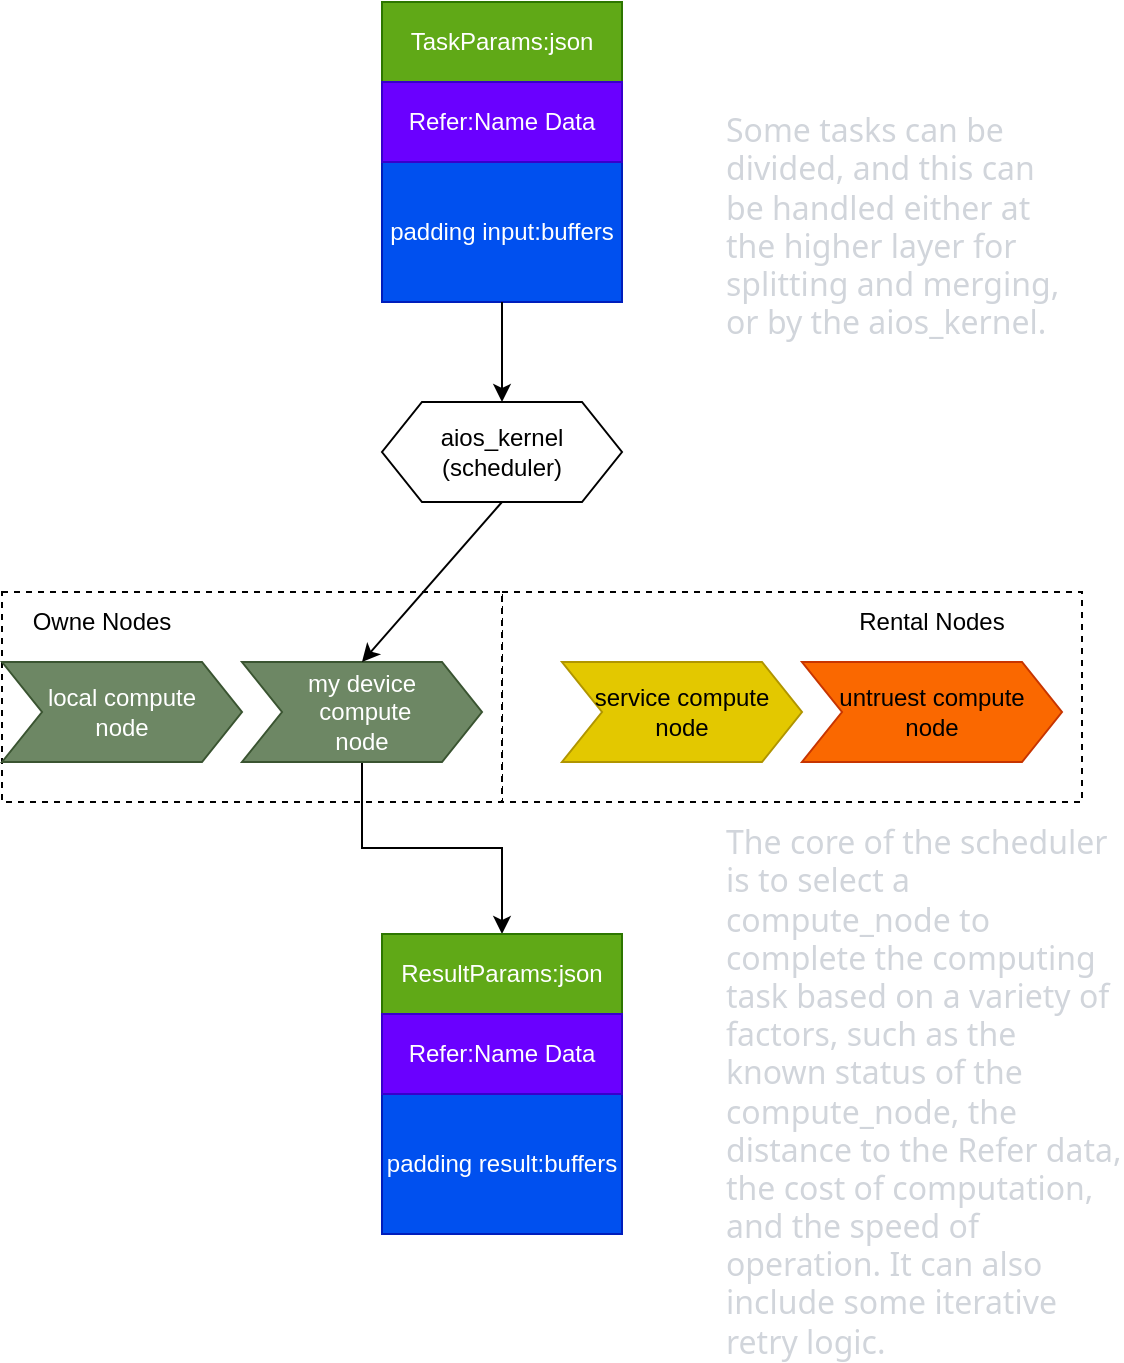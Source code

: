 <mxfile>
    <diagram id="C5RBs43oDa-KdzZeNtuy" name="Page-1">
        <mxGraphModel dx="711" dy="944" grid="1" gridSize="10" guides="1" tooltips="1" connect="1" arrows="1" fold="1" page="1" pageScale="1" pageWidth="827" pageHeight="1169" math="0" shadow="0">
            <root>
                <mxCell id="WIyWlLk6GJQsqaUBKTNV-0"/>
                <mxCell id="WIyWlLk6GJQsqaUBKTNV-1" parent="WIyWlLk6GJQsqaUBKTNV-0"/>
                <mxCell id="ia-fclrWNqMUroYMcw65-37" value="" style="rounded=0;whiteSpace=wrap;html=1;dashed=1;" parent="WIyWlLk6GJQsqaUBKTNV-1" vertex="1">
                    <mxGeometry x="340" y="345" width="290" height="105" as="geometry"/>
                </mxCell>
                <mxCell id="ia-fclrWNqMUroYMcw65-36" value="" style="rounded=0;whiteSpace=wrap;html=1;dashed=1;" parent="WIyWlLk6GJQsqaUBKTNV-1" vertex="1">
                    <mxGeometry x="90" y="345" width="250" height="105" as="geometry"/>
                </mxCell>
                <mxCell id="ia-fclrWNqMUroYMcw65-1" value="local compute &lt;br&gt;node" style="shape=step;perimeter=stepPerimeter;whiteSpace=wrap;html=1;fixedSize=1;fillColor=#6d8764;fontColor=#ffffff;strokeColor=#3A5431;" parent="WIyWlLk6GJQsqaUBKTNV-1" vertex="1">
                    <mxGeometry x="90" y="380" width="120" height="50" as="geometry"/>
                </mxCell>
                <mxCell id="ia-fclrWNqMUroYMcw65-31" style="edgeStyle=orthogonalEdgeStyle;rounded=0;orthogonalLoop=1;jettySize=auto;html=1;exitX=0.5;exitY=1;exitDx=0;exitDy=0;entryX=0.5;entryY=0;entryDx=0;entryDy=0;" parent="WIyWlLk6GJQsqaUBKTNV-1" source="ia-fclrWNqMUroYMcw65-2" target="ia-fclrWNqMUroYMcw65-28" edge="1">
                    <mxGeometry relative="1" as="geometry"/>
                </mxCell>
                <mxCell id="ia-fclrWNqMUroYMcw65-2" value="my device&lt;br&gt;&amp;nbsp;compute &lt;br&gt;node" style="shape=step;perimeter=stepPerimeter;whiteSpace=wrap;html=1;fixedSize=1;fillColor=#6d8764;fontColor=#ffffff;strokeColor=#3A5431;" parent="WIyWlLk6GJQsqaUBKTNV-1" vertex="1">
                    <mxGeometry x="210" y="380" width="120" height="50" as="geometry"/>
                </mxCell>
                <mxCell id="ia-fclrWNqMUroYMcw65-3" value="service compute&lt;br&gt;node" style="shape=step;perimeter=stepPerimeter;whiteSpace=wrap;html=1;fixedSize=1;fillColor=#e3c800;fontColor=#000000;strokeColor=#B09500;" parent="WIyWlLk6GJQsqaUBKTNV-1" vertex="1">
                    <mxGeometry x="370" y="380" width="120" height="50" as="geometry"/>
                </mxCell>
                <mxCell id="ia-fclrWNqMUroYMcw65-4" value="untruest compute&lt;br&gt;node" style="shape=step;perimeter=stepPerimeter;whiteSpace=wrap;html=1;fixedSize=1;fillColor=#fa6800;fontColor=#000000;strokeColor=#C73500;" parent="WIyWlLk6GJQsqaUBKTNV-1" vertex="1">
                    <mxGeometry x="490" y="380" width="130" height="50" as="geometry"/>
                </mxCell>
                <mxCell id="ia-fclrWNqMUroYMcw65-18" value="TaskParams:json" style="rounded=0;whiteSpace=wrap;html=1;fillColor=#60a917;fontColor=#ffffff;strokeColor=#2D7600;" parent="WIyWlLk6GJQsqaUBKTNV-1" vertex="1">
                    <mxGeometry x="280" y="50" width="120" height="40" as="geometry"/>
                </mxCell>
                <mxCell id="ia-fclrWNqMUroYMcw65-19" value="padding input:buffers" style="rounded=0;whiteSpace=wrap;html=1;fillColor=#0050ef;fontColor=#ffffff;strokeColor=#001DBC;" parent="WIyWlLk6GJQsqaUBKTNV-1" vertex="1">
                    <mxGeometry x="280" y="130" width="120" height="70" as="geometry"/>
                </mxCell>
                <mxCell id="ia-fclrWNqMUroYMcw65-22" value="Refer:Name Data" style="rounded=0;whiteSpace=wrap;html=1;fillColor=#6a00ff;fontColor=#ffffff;strokeColor=#3700CC;" parent="WIyWlLk6GJQsqaUBKTNV-1" vertex="1">
                    <mxGeometry x="280" y="90" width="120" height="40" as="geometry"/>
                </mxCell>
                <mxCell id="ia-fclrWNqMUroYMcw65-23" value="aios_kernel&lt;br&gt;(scheduler)" style="shape=hexagon;perimeter=hexagonPerimeter2;whiteSpace=wrap;html=1;fixedSize=1;" parent="WIyWlLk6GJQsqaUBKTNV-1" vertex="1">
                    <mxGeometry x="280" y="250" width="120" height="50" as="geometry"/>
                </mxCell>
                <mxCell id="ia-fclrWNqMUroYMcw65-24" value="" style="endArrow=classic;html=1;rounded=0;exitX=0.5;exitY=1;exitDx=0;exitDy=0;entryX=0.5;entryY=0;entryDx=0;entryDy=0;" parent="WIyWlLk6GJQsqaUBKTNV-1" source="ia-fclrWNqMUroYMcw65-19" target="ia-fclrWNqMUroYMcw65-23" edge="1">
                    <mxGeometry width="50" height="50" relative="1" as="geometry">
                        <mxPoint x="430" y="240" as="sourcePoint"/>
                        <mxPoint x="480" y="190" as="targetPoint"/>
                    </mxGeometry>
                </mxCell>
                <mxCell id="ia-fclrWNqMUroYMcw65-25" value="" style="endArrow=classic;html=1;rounded=0;exitX=0.5;exitY=1;exitDx=0;exitDy=0;entryX=0.5;entryY=0;entryDx=0;entryDy=0;" parent="WIyWlLk6GJQsqaUBKTNV-1" source="ia-fclrWNqMUroYMcw65-23" target="ia-fclrWNqMUroYMcw65-2" edge="1">
                    <mxGeometry width="50" height="50" relative="1" as="geometry">
                        <mxPoint x="420" y="350" as="sourcePoint"/>
                        <mxPoint x="470" y="300" as="targetPoint"/>
                    </mxGeometry>
                </mxCell>
                <mxCell id="ia-fclrWNqMUroYMcw65-26" value="Owne Nodes" style="text;html=1;strokeColor=none;fillColor=none;align=center;verticalAlign=middle;whiteSpace=wrap;rounded=0;" parent="WIyWlLk6GJQsqaUBKTNV-1" vertex="1">
                    <mxGeometry x="90" y="345" width="100" height="30" as="geometry"/>
                </mxCell>
                <mxCell id="ia-fclrWNqMUroYMcw65-27" value="Rental Nodes" style="text;html=1;strokeColor=none;fillColor=none;align=center;verticalAlign=middle;whiteSpace=wrap;rounded=0;" parent="WIyWlLk6GJQsqaUBKTNV-1" vertex="1">
                    <mxGeometry x="505" y="345" width="100" height="30" as="geometry"/>
                </mxCell>
                <mxCell id="ia-fclrWNqMUroYMcw65-28" value="ResultParams:json" style="rounded=0;whiteSpace=wrap;html=1;fillColor=#60a917;fontColor=#ffffff;strokeColor=#2D7600;" parent="WIyWlLk6GJQsqaUBKTNV-1" vertex="1">
                    <mxGeometry x="280" y="516" width="120" height="40" as="geometry"/>
                </mxCell>
                <mxCell id="ia-fclrWNqMUroYMcw65-29" value="padding result:buffers" style="rounded=0;whiteSpace=wrap;html=1;fillColor=#0050ef;fontColor=#ffffff;strokeColor=#001DBC;" parent="WIyWlLk6GJQsqaUBKTNV-1" vertex="1">
                    <mxGeometry x="280" y="596" width="120" height="70" as="geometry"/>
                </mxCell>
                <mxCell id="ia-fclrWNqMUroYMcw65-30" value="Refer:Name Data" style="rounded=0;whiteSpace=wrap;html=1;fillColor=#6a00ff;fontColor=#ffffff;strokeColor=#3700CC;" parent="WIyWlLk6GJQsqaUBKTNV-1" vertex="1">
                    <mxGeometry x="280" y="556" width="120" height="40" as="geometry"/>
                </mxCell>
                <mxCell id="ia-fclrWNqMUroYMcw65-34" value="&lt;br&gt;&lt;span style=&quot;color: rgb(209, 213, 219); font-family: Söhne, ui-sans-serif, system-ui, -apple-system, &amp;quot;Segoe UI&amp;quot;, Roboto, Ubuntu, Cantarell, &amp;quot;Noto Sans&amp;quot;, sans-serif, &amp;quot;Helvetica Neue&amp;quot;, Arial, &amp;quot;Apple Color Emoji&amp;quot;, &amp;quot;Segoe UI Emoji&amp;quot;, &amp;quot;Segoe UI Symbol&amp;quot;, &amp;quot;Noto Color Emoji&amp;quot;; font-size: 16px;&quot;&gt;Some tasks can be divided, and this can be handled either at the higher layer for splitting and merging, or by the aios_kernel.&lt;/span&gt;" style="text;html=1;strokeColor=none;fillColor=none;align=left;verticalAlign=middle;whiteSpace=wrap;rounded=0;labelBackgroundColor=default;" parent="WIyWlLk6GJQsqaUBKTNV-1" vertex="1">
                    <mxGeometry x="450" y="80" width="170" height="150" as="geometry"/>
                </mxCell>
                <mxCell id="ia-fclrWNqMUroYMcw65-35" value="&lt;span style=&quot;color: rgb(209, 213, 219); font-family: Söhne, ui-sans-serif, system-ui, -apple-system, &amp;quot;Segoe UI&amp;quot;, Roboto, Ubuntu, Cantarell, &amp;quot;Noto Sans&amp;quot;, sans-serif, &amp;quot;Helvetica Neue&amp;quot;, Arial, &amp;quot;Apple Color Emoji&amp;quot;, &amp;quot;Segoe UI Emoji&amp;quot;, &amp;quot;Segoe UI Symbol&amp;quot;, &amp;quot;Noto Color Emoji&amp;quot;; font-size: 16px;&quot;&gt;The core of the scheduler is to select a compute_node to complete the computing task based on a variety of factors, such as the known status of the compute_node, the distance to the Refer data, the cost of computation, and the speed of operation. It can also include some iterative retry logic.&lt;/span&gt;" style="text;html=1;strokeColor=none;fillColor=none;align=left;verticalAlign=middle;whiteSpace=wrap;rounded=0;labelBackgroundColor=default;" parent="WIyWlLk6GJQsqaUBKTNV-1" vertex="1">
                    <mxGeometry x="450" y="470" width="200" height="250" as="geometry"/>
                </mxCell>
            </root>
        </mxGraphModel>
    </diagram>
</mxfile>